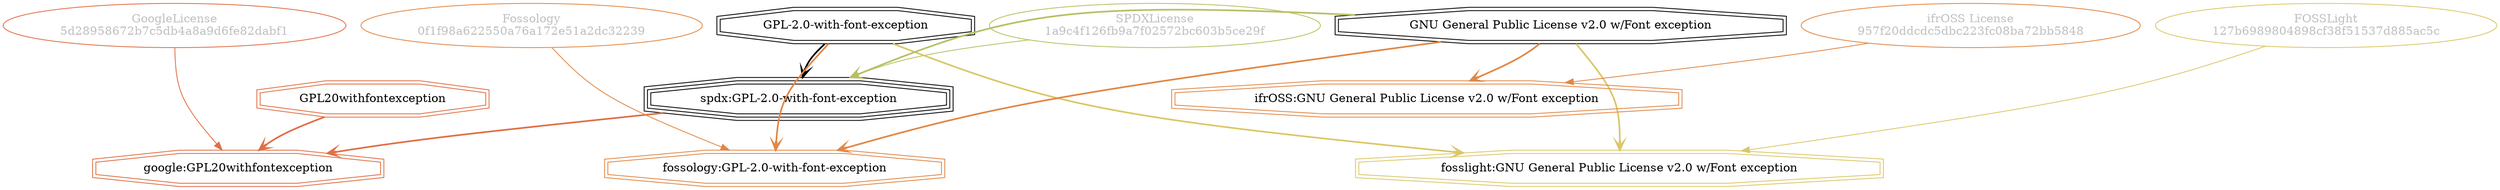 strict digraph {
    node [shape=box];
    graph [splines=curved];
    1975 [label="SPDXLicense\n1a9c4f126fb9a7f02572bc603b5ce29f"
         ,fontcolor=gray
         ,color="#b8bf62"
         ,fillcolor="beige;1"
         ,shape=ellipse];
    1976 [label="spdx:GPL-2.0-with-font-exception"
         ,shape=tripleoctagon];
    1977 [label="GPL-2.0-with-font-exception"
         ,shape=doubleoctagon];
    1978 [label="GNU General Public License v2.0 w/Font exception"
         ,shape=doubleoctagon];
    5722 [label="GoogleLicense\n5d28958672b7c5db4a8a9d6fe82dabf1"
         ,fontcolor=gray
         ,color="#e06f45"
         ,fillcolor="beige;1"
         ,shape=ellipse];
    5723 [label="google:GPL20withfontexception"
         ,color="#e06f45"
         ,shape=doubleoctagon];
    5724 [label=GPL20withfontexception
         ,color="#e06f45"
         ,shape=doubleoctagon];
    26980 [label="Fossology\n0f1f98a622550a76a172e51a2dc32239"
          ,fontcolor=gray
          ,color="#e18745"
          ,fillcolor="beige;1"
          ,shape=ellipse];
    26981 [label="fossology:GPL-2.0-with-font-exception"
          ,color="#e18745"
          ,shape=doubleoctagon];
    50980 [label="FOSSLight\n127b6989804898cf38f51537d885ac5c"
          ,fontcolor=gray
          ,color="#dac767"
          ,fillcolor="beige;1"
          ,shape=ellipse];
    50981 [label="fosslight:GNU General Public License v2.0 w/Font exception"
          ,color="#dac767"
          ,shape=doubleoctagon];
    55125 [label="ifrOSS License\n957f20ddcdc5dbc223fc08ba72bb5848"
          ,fontcolor=gray
          ,color="#e18745"
          ,fillcolor="beige;1"
          ,shape=ellipse];
    55126 [label="ifrOSS:GNU General Public License v2.0 w/Font exception"
          ,color="#e18745"
          ,shape=doubleoctagon];
    1975 -> 1976 [weight=0.5
                 ,color="#b8bf62"];
    1976 -> 5723 [style=bold
                 ,arrowhead=vee
                 ,weight=0.7
                 ,color="#e06f45"];
    1977 -> 1976 [style=bold
                 ,arrowhead=vee
                 ,weight=0.7];
    1977 -> 26981 [style=bold
                  ,arrowhead=vee
                  ,weight=0.7
                  ,color="#e18745"];
    1977 -> 50981 [style=bold
                  ,arrowhead=vee
                  ,weight=0.7
                  ,color="#dac767"];
    1978 -> 1976 [style=bold
                 ,arrowhead=vee
                 ,weight=0.7
                 ,color="#b8bf62"];
    1978 -> 26981 [style=bold
                  ,arrowhead=vee
                  ,weight=0.7
                  ,color="#e18745"];
    1978 -> 50981 [style=bold
                  ,arrowhead=vee
                  ,weight=0.7
                  ,color="#dac767"];
    1978 -> 55126 [style=bold
                  ,arrowhead=vee
                  ,weight=0.7
                  ,color="#e18745"];
    1978 -> 55126 [style=bold
                  ,arrowhead=vee
                  ,weight=0.7
                  ,color="#e18745"];
    5722 -> 5723 [weight=0.5
                 ,color="#e06f45"];
    5724 -> 5723 [style=bold
                 ,arrowhead=vee
                 ,weight=0.7
                 ,color="#e06f45"];
    26980 -> 26981 [weight=0.5
                   ,color="#e18745"];
    50980 -> 50981 [weight=0.5
                   ,color="#dac767"];
    55125 -> 55126 [weight=0.5
                   ,color="#e18745"];
}
